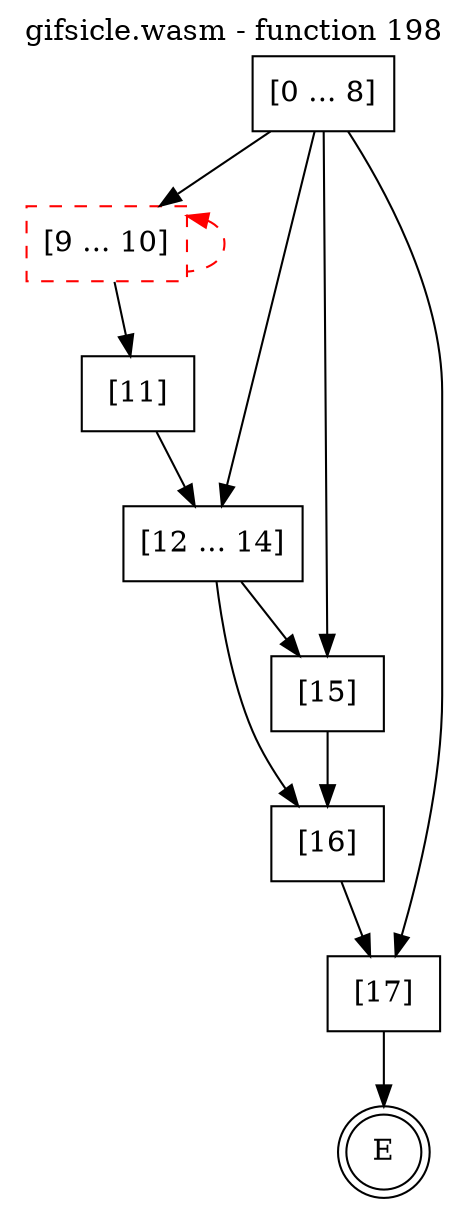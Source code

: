 digraph finite_state_machine {
    label = "gifsicle.wasm - function 198"
    labelloc =  t
    labelfontsize = 16
    labelfontcolor = black
    labelfontname = "Helvetica"
    node [shape = doublecircle]; E ;
    node [shape = box];
    node [shape=box, color=black, style=solid] 0[label="[0 ... 8]"]
    node [shape=box, color=red, style=dashed] 9[label="[9 ... 10]"]
    node [shape=box, color=black, style=solid] 11[label="[11]"]
    node [shape=box, color=black, style=solid] 12[label="[12 ... 14]"]
    node [shape=box, color=black, style=solid] 15[label="[15]"]
    node [shape=box, color=black, style=solid] 16[label="[16]"]
    node [shape=box, color=black, style=solid] 17[label="[17]"]
    0 -> 9;
    0 -> 12;
    0 -> 15;
    0 -> 17;
    9 -> 11;
    9 -> 9[style="dashed" color="red" dir=back];
    11 -> 12;
    12 -> 15;
    12 -> 16;
    15 -> 16;
    16 -> 17;
    17 -> E;
}
